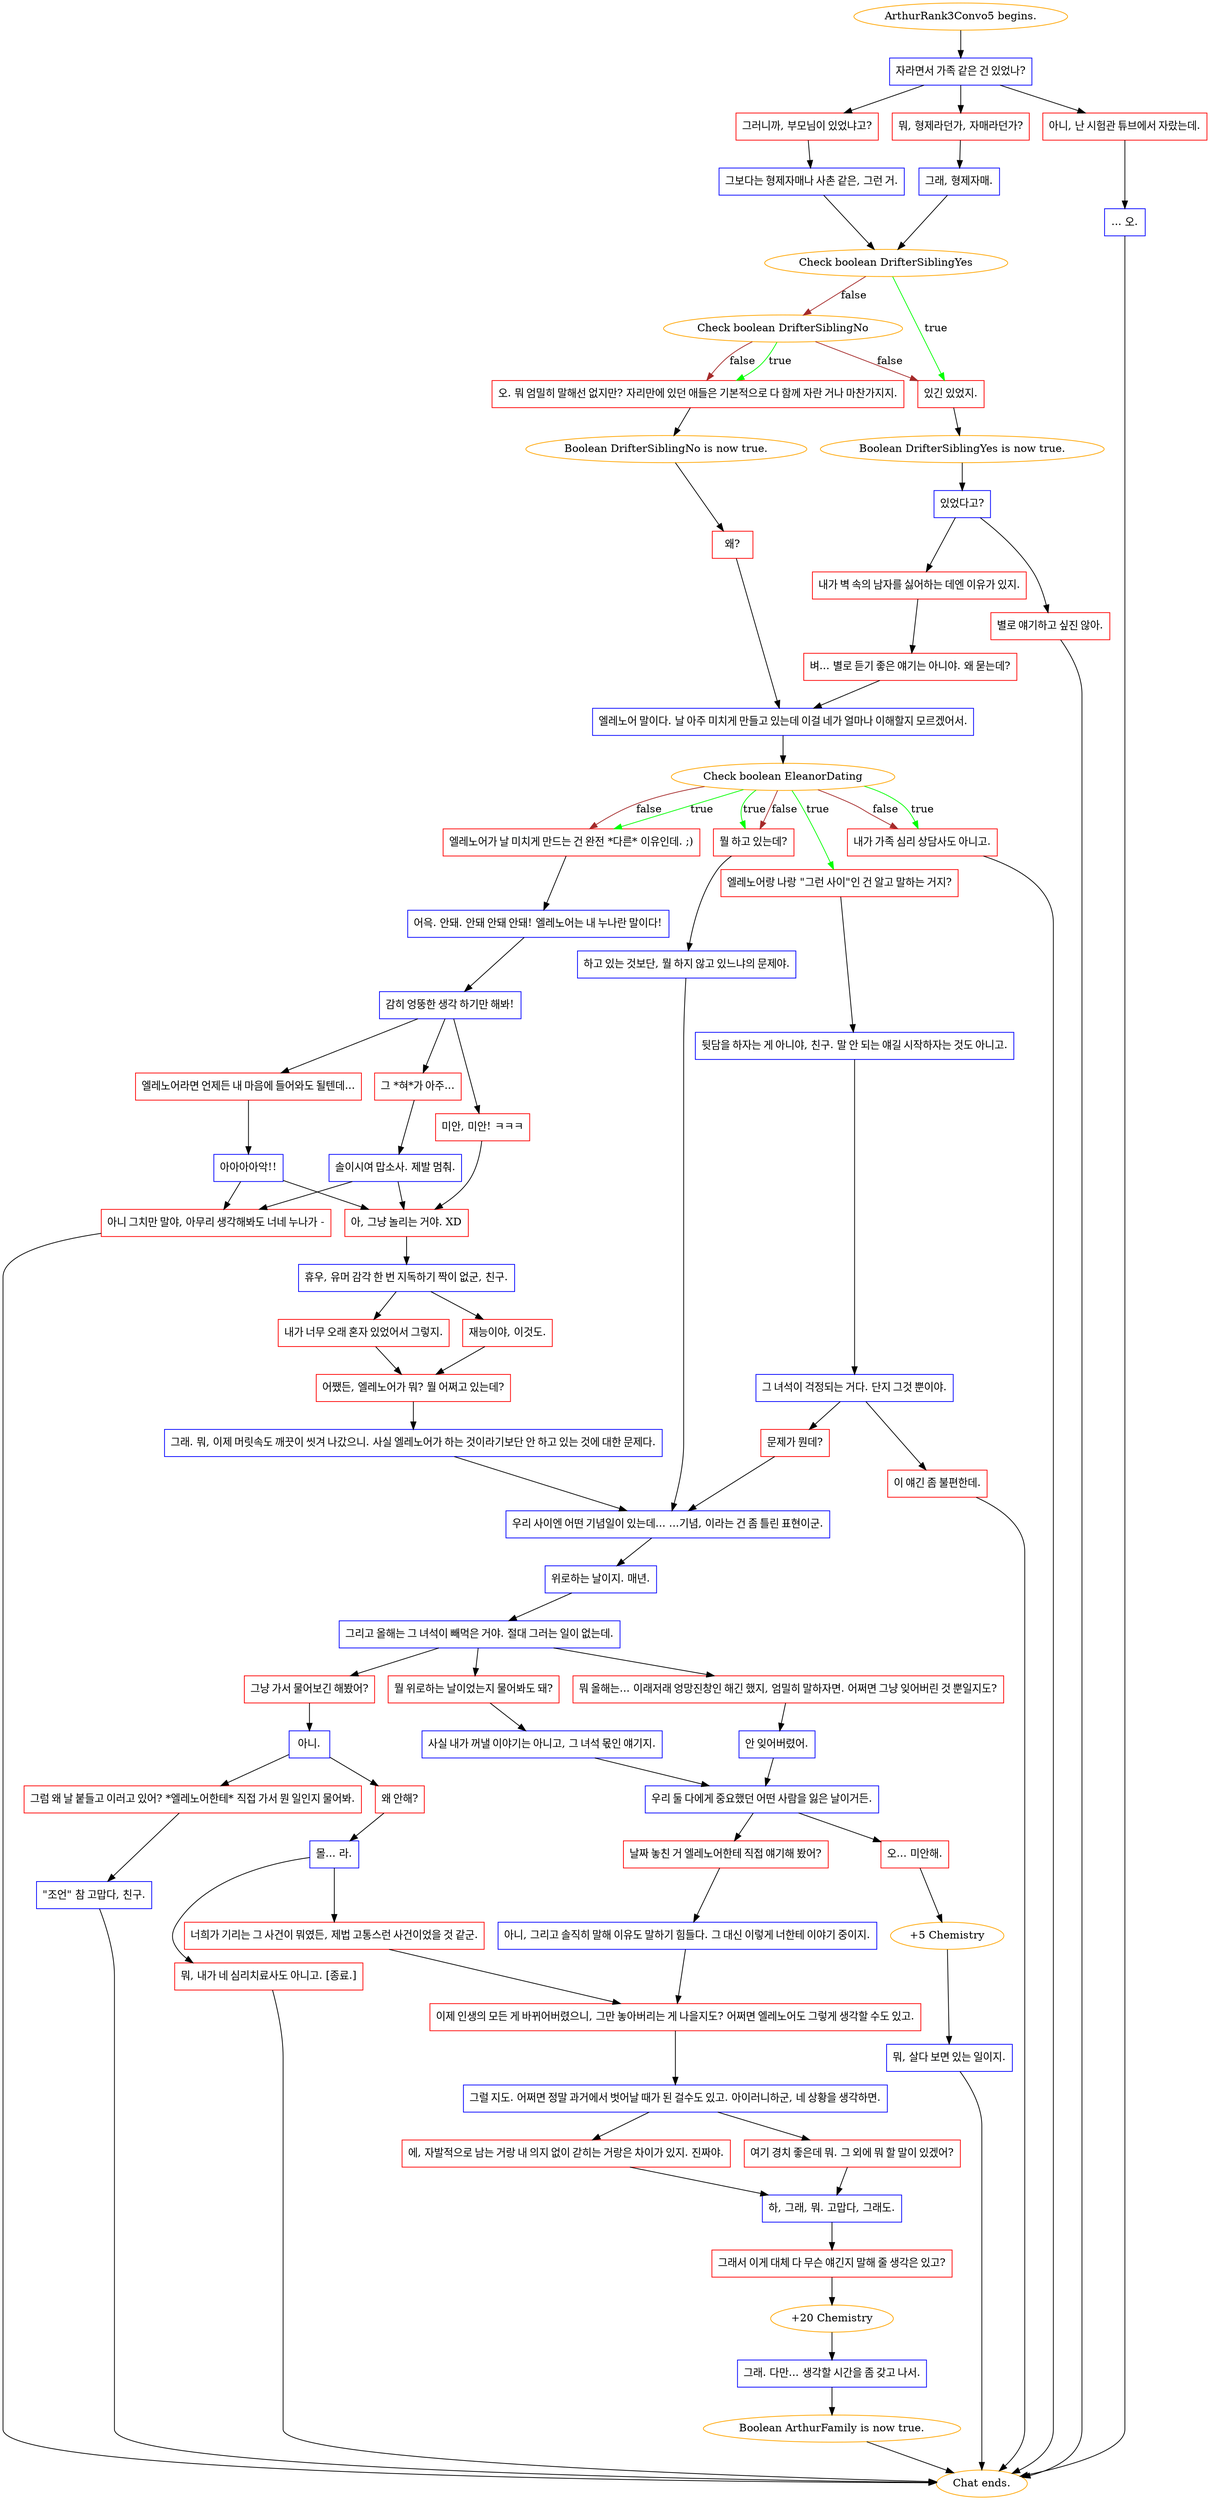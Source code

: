 digraph {
	"ArthurRank3Convo5 begins." [color=orange];
		"ArthurRank3Convo5 begins." -> j24373785;
	j24373785 [label="자라면서 가족 같은 건 있었나?",shape=box,color=blue];
		j24373785 -> j1077745063;
		j24373785 -> j1618201409;
		j24373785 -> j3080024778;
	j1077745063 [label="뭐, 형제라던가, 자매라던가?",shape=box,color=red];
		j1077745063 -> j163701386;
	j1618201409 [label="그러니까, 부모님이 있었냐고?",shape=box,color=red];
		j1618201409 -> j946260159;
	j3080024778 [label="아니, 난 시험관 튜브에서 자랐는데.",shape=box,color=red];
		j3080024778 -> j2387447603;
	j163701386 [label="그래, 형제자매.",shape=box,color=blue];
		j163701386 -> j4264579692;
	j946260159 [label="그보다는 형제자매나 사촌 같은, 그런 거.",shape=box,color=blue];
		j946260159 -> j4264579692;
	j2387447603 [label="... 오.",shape=box,color=blue];
		j2387447603 -> "Chat ends.";
	j4264579692 [label="Check boolean DrifterSiblingYes",color=orange];
		j4264579692 -> j1360429378 [label=true,color=green];
		j4264579692 -> j440642073 [label=false,color=brown];
	"Chat ends." [color=orange];
	j1360429378 [label="있긴 있었지.",shape=box,color=red];
		j1360429378 -> j1623276982;
	j440642073 [label="Check boolean DrifterSiblingNo",color=orange];
		j440642073 -> j158825492 [label=true,color=green];
		j440642073 -> j1360429378 [label=false,color=brown];
		j440642073 -> j158825492 [label=false,color=brown];
	j1623276982 [label="Boolean DrifterSiblingYes is now true.",color=orange];
		j1623276982 -> j4227322381;
	j158825492 [label="오. 뭐 엄밀히 말해선 없지만? 자리만에 있던 애들은 기본적으로 다 함께 자란 거나 마찬가지지.",shape=box,color=red];
		j158825492 -> j2733016499;
	j4227322381 [label="있었다고?",shape=box,color=blue];
		j4227322381 -> j1675263393;
		j4227322381 -> j155604862;
	j2733016499 [label="Boolean DrifterSiblingNo is now true.",color=orange];
		j2733016499 -> j1925457693;
	j1675263393 [label="내가 벽 속의 남자를 싫어하는 데엔 이유가 있지.",shape=box,color=red];
		j1675263393 -> j3100644735;
	j155604862 [label="별로 얘기하고 싶진 않아.",shape=box,color=red];
		j155604862 -> "Chat ends.";
	j1925457693 [label="왜?",shape=box,color=red];
		j1925457693 -> j4016162108;
	j3100644735 [label="벼... 별로 듣기 좋은 얘기는 아니야. 왜 묻는데?",shape=box,color=red];
		j3100644735 -> j4016162108;
	j4016162108 [label="엘레노어 말이다. 날 아주 미치게 만들고 있는데 이걸 네가 얼마나 이해할지 모르겠어서.",shape=box,color=blue];
		j4016162108 -> j2603314524;
	j2603314524 [label="Check boolean EleanorDating",color=orange];
		j2603314524 -> j2346135150 [label=true,color=green];
		j2603314524 -> j2229478148 [label=true,color=green];
		j2603314524 -> j1957871377 [label=true,color=green];
		j2603314524 -> j811926491 [label=true,color=green];
		j2603314524 -> j2229478148 [label=false,color=brown];
		j2603314524 -> j1957871377 [label=false,color=brown];
		j2603314524 -> j811926491 [label=false,color=brown];
	j2346135150 [label="엘레노어랑 나랑 \"그런 사이\"인 건 알고 말하는 거지?",shape=box,color=red];
		j2346135150 -> j3506314472;
	j2229478148 [label="뭘 하고 있는데?",shape=box,color=red];
		j2229478148 -> j63309355;
	j1957871377 [label="엘레노어가 날 미치게 만드는 건 완전 *다른* 이유인데. ;)",shape=box,color=red];
		j1957871377 -> j3139772876;
	j811926491 [label="내가 가족 심리 상담사도 아니고.",shape=box,color=red];
		j811926491 -> "Chat ends.";
	j3506314472 [label="뒷담을 하자는 게 아니야, 친구. 말 안 되는 얘길 시작하자는 것도 아니고.",shape=box,color=blue];
		j3506314472 -> j354071703;
	j63309355 [label="하고 있는 것보단, 뭘 하지 않고 있느냐의 문제야.",shape=box,color=blue];
		j63309355 -> j3819641561;
	j3139772876 [label="어윽. 안돼. 안돼 안돼 안돼! 엘레노어는 내 누나란 말이다!",shape=box,color=blue];
		j3139772876 -> j3599071517;
	j354071703 [label="그 녀석이 걱정되는 거다. 단지 그것 뿐이야.",shape=box,color=blue];
		j354071703 -> j1302862883;
		j354071703 -> j340340264;
	j3819641561 [label="우리 사이엔 어떤 기념일이 있는데... ...기념, 이라는 건 좀 틀린 표현이군.",shape=box,color=blue];
		j3819641561 -> j2117601535;
	j3599071517 [label="감히 엉뚱한 생각 하기만 해봐!",shape=box,color=blue];
		j3599071517 -> j4084734558;
		j3599071517 -> j41258601;
		j3599071517 -> j2743659201;
	j1302862883 [label="문제가 뭔데?",shape=box,color=red];
		j1302862883 -> j3819641561;
	j340340264 [label="이 얘긴 좀 불편한데.",shape=box,color=red];
		j340340264 -> "Chat ends.";
	j2117601535 [label="위로하는 날이지. 매년.",shape=box,color=blue];
		j2117601535 -> j3705605644;
	j4084734558 [label="미안, 미안! ㅋㅋㅋ",shape=box,color=red];
		j4084734558 -> j1378787264;
	j41258601 [label="그 *혀*가 아주...",shape=box,color=red];
		j41258601 -> j2195875257;
	j2743659201 [label="엘레노어라면 언제든 내 마음에 들어와도 될텐데...",shape=box,color=red];
		j2743659201 -> j240571129;
	j3705605644 [label="그리고 올해는 그 녀석이 빼먹은 거야. 절대 그러는 일이 없는데.",shape=box,color=blue];
		j3705605644 -> j1643713477;
		j3705605644 -> j2013956580;
		j3705605644 -> j1524432523;
	j1378787264 [label="아, 그냥 놀리는 거야. XD",shape=box,color=red];
		j1378787264 -> j2103067070;
	j2195875257 [label="솔이시여 맙소사. 제발 멈춰.",shape=box,color=blue];
		j2195875257 -> j1249898843;
		j2195875257 -> j1378787264;
	j240571129 [label="아아아아악!!",shape=box,color=blue];
		j240571129 -> j1249898843;
		j240571129 -> j1378787264;
	j1643713477 [label="뭐 올해는... 이래저래 엉망진창인 해긴 했지, 엄밀히 말하자면. 어쩌면 그냥 잊어버린 것 뿐일지도?",shape=box,color=red];
		j1643713477 -> j3297426238;
	j2013956580 [label="뭘 위로하는 날이었는지 물어봐도 돼?",shape=box,color=red];
		j2013956580 -> j3516260171;
	j1524432523 [label="그냥 가서 물어보긴 해봤어?",shape=box,color=red];
		j1524432523 -> j1263496057;
	j2103067070 [label="휴우, 유머 감각 한 번 지독하기 짝이 없군, 친구.",shape=box,color=blue];
		j2103067070 -> j749902414;
		j2103067070 -> j1063062948;
	j1249898843 [label="아니 그치만 말야, 아무리 생각해봐도 너네 누나가 -",shape=box,color=red];
		j1249898843 -> "Chat ends.";
	j3297426238 [label="안 잊어버렸어.",shape=box,color=blue];
		j3297426238 -> j1310260495;
	j3516260171 [label="사실 내가 꺼낼 이야기는 아니고, 그 녀석 몫인 얘기지.",shape=box,color=blue];
		j3516260171 -> j1310260495;
	j1263496057 [label="아니.",shape=box,color=blue];
		j1263496057 -> j3764827104;
		j1263496057 -> j2083931483;
	j749902414 [label="내가 너무 오래 혼자 있었어서 그렇지.",shape=box,color=red];
		j749902414 -> j3721435956;
	j1063062948 [label="재능이야, 이것도.",shape=box,color=red];
		j1063062948 -> j3721435956;
	j1310260495 [label="우리 둘 다에게 중요했던 어떤 사람을 잃은 날이거든.",shape=box,color=blue];
		j1310260495 -> j436324769;
		j1310260495 -> j1553783588;
	j3764827104 [label="왜 안해?",shape=box,color=red];
		j3764827104 -> j375802153;
	j2083931483 [label="그럼 왜 날 붙들고 이러고 있어? *엘레노어한테* 직접 가서 뭔 일인지 물어봐.",shape=box,color=red];
		j2083931483 -> j717344552;
	j3721435956 [label="어쨌든, 엘레노어가 뭐? 뭘 어쩌고 있는데?",shape=box,color=red];
		j3721435956 -> j164280062;
	j436324769 [label="날짜 놓친 거 엘레노어한테 직접 얘기해 봤어?",shape=box,color=red];
		j436324769 -> j3894546677;
	j1553783588 [label="오... 미안해.",shape=box,color=red];
		j1553783588 -> j45761701;
	j375802153 [label="몰... 라.",shape=box,color=blue];
		j375802153 -> j2499682219;
		j375802153 -> j4194679252;
	j717344552 [label="\"조언\" 참 고맙다, 친구.",shape=box,color=blue];
		j717344552 -> "Chat ends.";
	j164280062 [label="그래. 뭐, 이제 머릿속도 깨끗이 씻겨 나갔으니. 사실 엘레노어가 하는 것이라기보단 안 하고 있는 것에 대한 문제다.",shape=box,color=blue];
		j164280062 -> j3819641561;
	j3894546677 [label="아니, 그리고 솔직히 말해 이유도 말하기 힘들다. 그 대신 이렇게 너한테 이야기 중이지.",shape=box,color=blue];
		j3894546677 -> j2350513185;
	j45761701 [label="+5 Chemistry",color=orange];
		j45761701 -> j3079696608;
	j2499682219 [label="너희가 기리는 그 사건이 뭐였든, 제법 고통스런 사건이었을 것 같군.",shape=box,color=red];
		j2499682219 -> j2350513185;
	j4194679252 [label="뭐, 내가 네 심리치료사도 아니고. [종료.]",shape=box,color=red];
		j4194679252 -> "Chat ends.";
	j2350513185 [label="이제 인생의 모든 게 바뀌어버렸으니, 그만 놓아버리는 게 나을지도? 어쩌면 엘레노어도 그렇게 생각할 수도 있고.",shape=box,color=red];
		j2350513185 -> j2723065372;
	j3079696608 [label="뭐, 살다 보면 있는 일이지.",shape=box,color=blue];
		j3079696608 -> "Chat ends.";
	j2723065372 [label="그럴 지도. 어쩌면 정말 과거에서 벗어날 때가 된 걸수도 있고. 아이러니하군, 네 상황을 생각하면.",shape=box,color=blue];
		j2723065372 -> j2352756203;
		j2723065372 -> j2996981101;
	j2352756203 [label="에, 자발적으로 남는 거랑 내 의지 없이 갇히는 거랑은 차이가 있지. 진짜야.",shape=box,color=red];
		j2352756203 -> j1429072041;
	j2996981101 [label="여기 경치 좋은데 뭐. 그 외에 뭐 할 말이 있겠어?",shape=box,color=red];
		j2996981101 -> j1429072041;
	j1429072041 [label="하, 그래, 뭐. 고맙다, 그래도.",shape=box,color=blue];
		j1429072041 -> j2082417879;
	j2082417879 [label="그래서 이게 대체 다 무슨 얘긴지 말해 줄 생각은 있고?",shape=box,color=red];
		j2082417879 -> j1261606553;
	j1261606553 [label="+20 Chemistry",color=orange];
		j1261606553 -> j1040717929;
	j1040717929 [label="그래. 다만... 생각할 시간을 좀 갖고 나서.",shape=box,color=blue];
		j1040717929 -> j390799925;
	j390799925 [label="Boolean ArthurFamily is now true.",color=orange];
		j390799925 -> "Chat ends.";
}